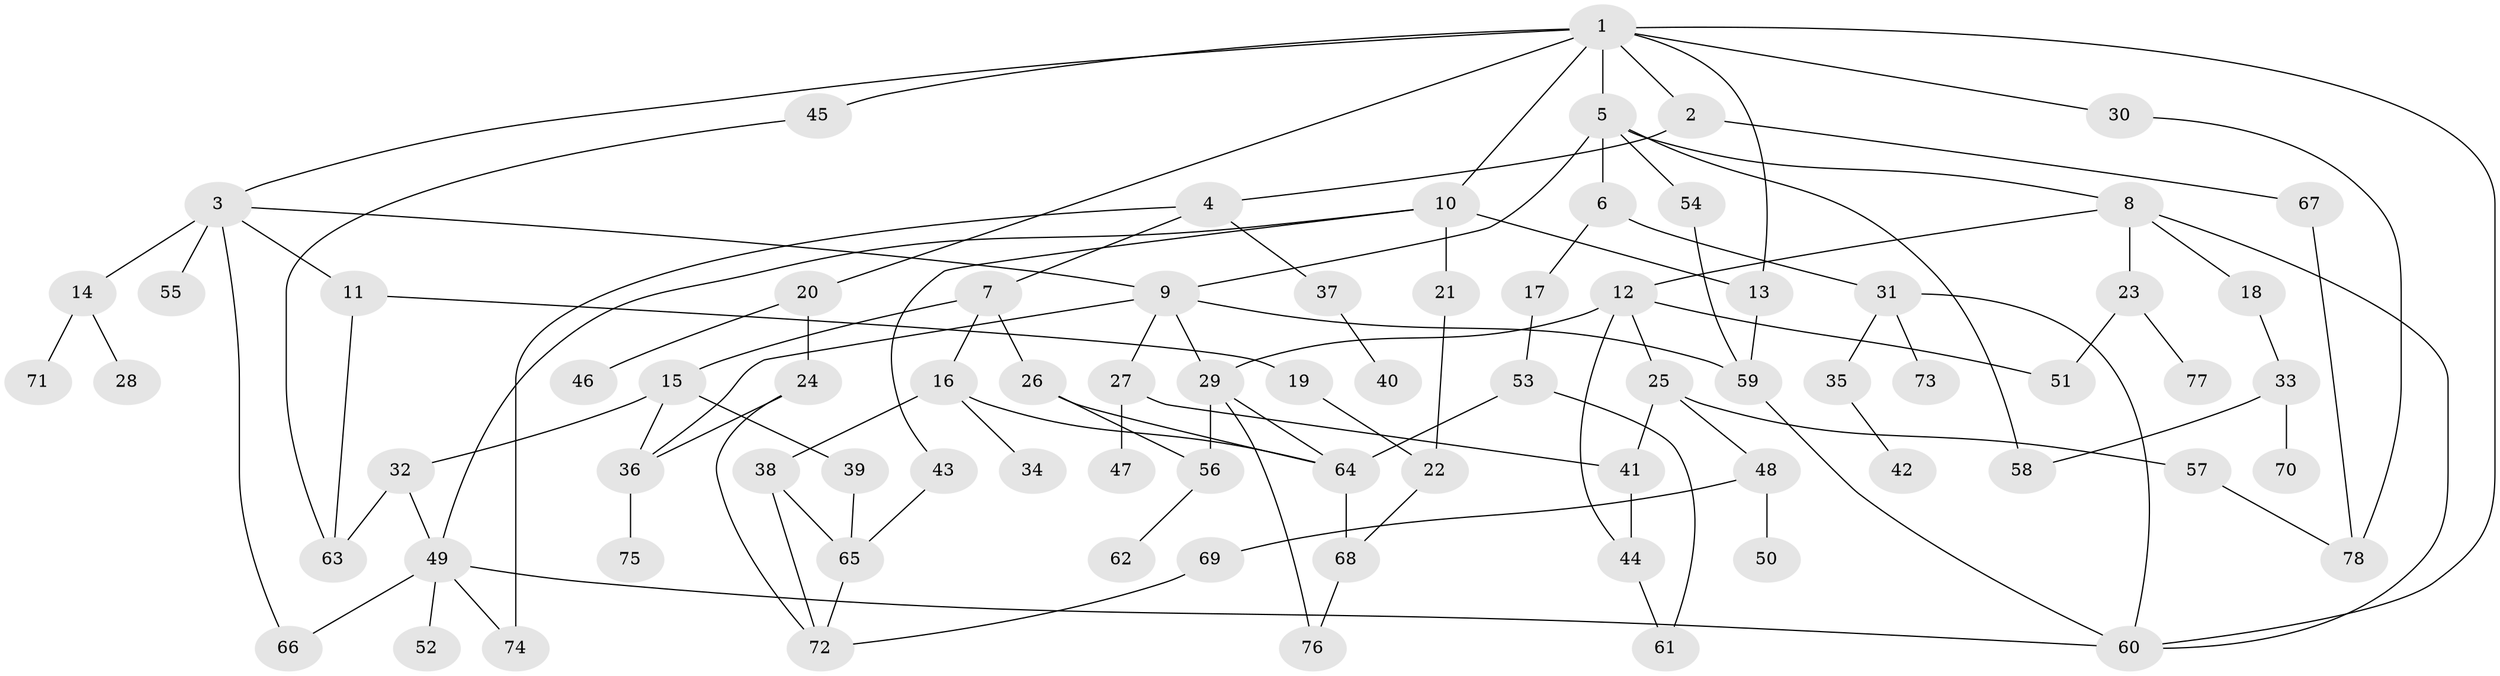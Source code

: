 // coarse degree distribution, {13: 0.018518518518518517, 3: 0.24074074074074073, 6: 0.09259259259259259, 5: 0.09259259259259259, 8: 0.018518518518518517, 2: 0.25925925925925924, 4: 0.07407407407407407, 7: 0.018518518518518517, 1: 0.18518518518518517}
// Generated by graph-tools (version 1.1) at 2025/23/03/03/25 07:23:33]
// undirected, 78 vertices, 112 edges
graph export_dot {
graph [start="1"]
  node [color=gray90,style=filled];
  1;
  2;
  3;
  4;
  5;
  6;
  7;
  8;
  9;
  10;
  11;
  12;
  13;
  14;
  15;
  16;
  17;
  18;
  19;
  20;
  21;
  22;
  23;
  24;
  25;
  26;
  27;
  28;
  29;
  30;
  31;
  32;
  33;
  34;
  35;
  36;
  37;
  38;
  39;
  40;
  41;
  42;
  43;
  44;
  45;
  46;
  47;
  48;
  49;
  50;
  51;
  52;
  53;
  54;
  55;
  56;
  57;
  58;
  59;
  60;
  61;
  62;
  63;
  64;
  65;
  66;
  67;
  68;
  69;
  70;
  71;
  72;
  73;
  74;
  75;
  76;
  77;
  78;
  1 -- 2;
  1 -- 3;
  1 -- 5;
  1 -- 10;
  1 -- 13;
  1 -- 20;
  1 -- 30;
  1 -- 45;
  1 -- 60;
  2 -- 4;
  2 -- 67;
  3 -- 9;
  3 -- 11;
  3 -- 14;
  3 -- 55;
  3 -- 66;
  4 -- 7;
  4 -- 37;
  4 -- 74;
  5 -- 6;
  5 -- 8;
  5 -- 54;
  5 -- 58;
  5 -- 9;
  6 -- 17;
  6 -- 31;
  7 -- 15;
  7 -- 16;
  7 -- 26;
  8 -- 12;
  8 -- 18;
  8 -- 23;
  8 -- 60;
  9 -- 27;
  9 -- 59;
  9 -- 36;
  9 -- 29;
  10 -- 21;
  10 -- 43;
  10 -- 49;
  10 -- 13;
  11 -- 19;
  11 -- 63;
  12 -- 25;
  12 -- 29;
  12 -- 44;
  12 -- 51;
  13 -- 59;
  14 -- 28;
  14 -- 71;
  15 -- 32;
  15 -- 39;
  15 -- 36;
  16 -- 34;
  16 -- 38;
  16 -- 64;
  17 -- 53;
  18 -- 33;
  19 -- 22;
  20 -- 24;
  20 -- 46;
  21 -- 22;
  22 -- 68;
  23 -- 51;
  23 -- 77;
  24 -- 36;
  24 -- 72;
  25 -- 41;
  25 -- 48;
  25 -- 57;
  26 -- 64;
  26 -- 56;
  27 -- 47;
  27 -- 41;
  29 -- 56;
  29 -- 76;
  29 -- 64;
  30 -- 78;
  31 -- 35;
  31 -- 73;
  31 -- 60;
  32 -- 63;
  32 -- 49;
  33 -- 70;
  33 -- 58;
  35 -- 42;
  36 -- 75;
  37 -- 40;
  38 -- 65;
  38 -- 72;
  39 -- 65;
  41 -- 44;
  43 -- 65;
  44 -- 61;
  45 -- 63;
  48 -- 50;
  48 -- 69;
  49 -- 52;
  49 -- 66;
  49 -- 74;
  49 -- 60;
  53 -- 61;
  53 -- 64;
  54 -- 59;
  56 -- 62;
  57 -- 78;
  59 -- 60;
  64 -- 68;
  65 -- 72;
  67 -- 78;
  68 -- 76;
  69 -- 72;
}
